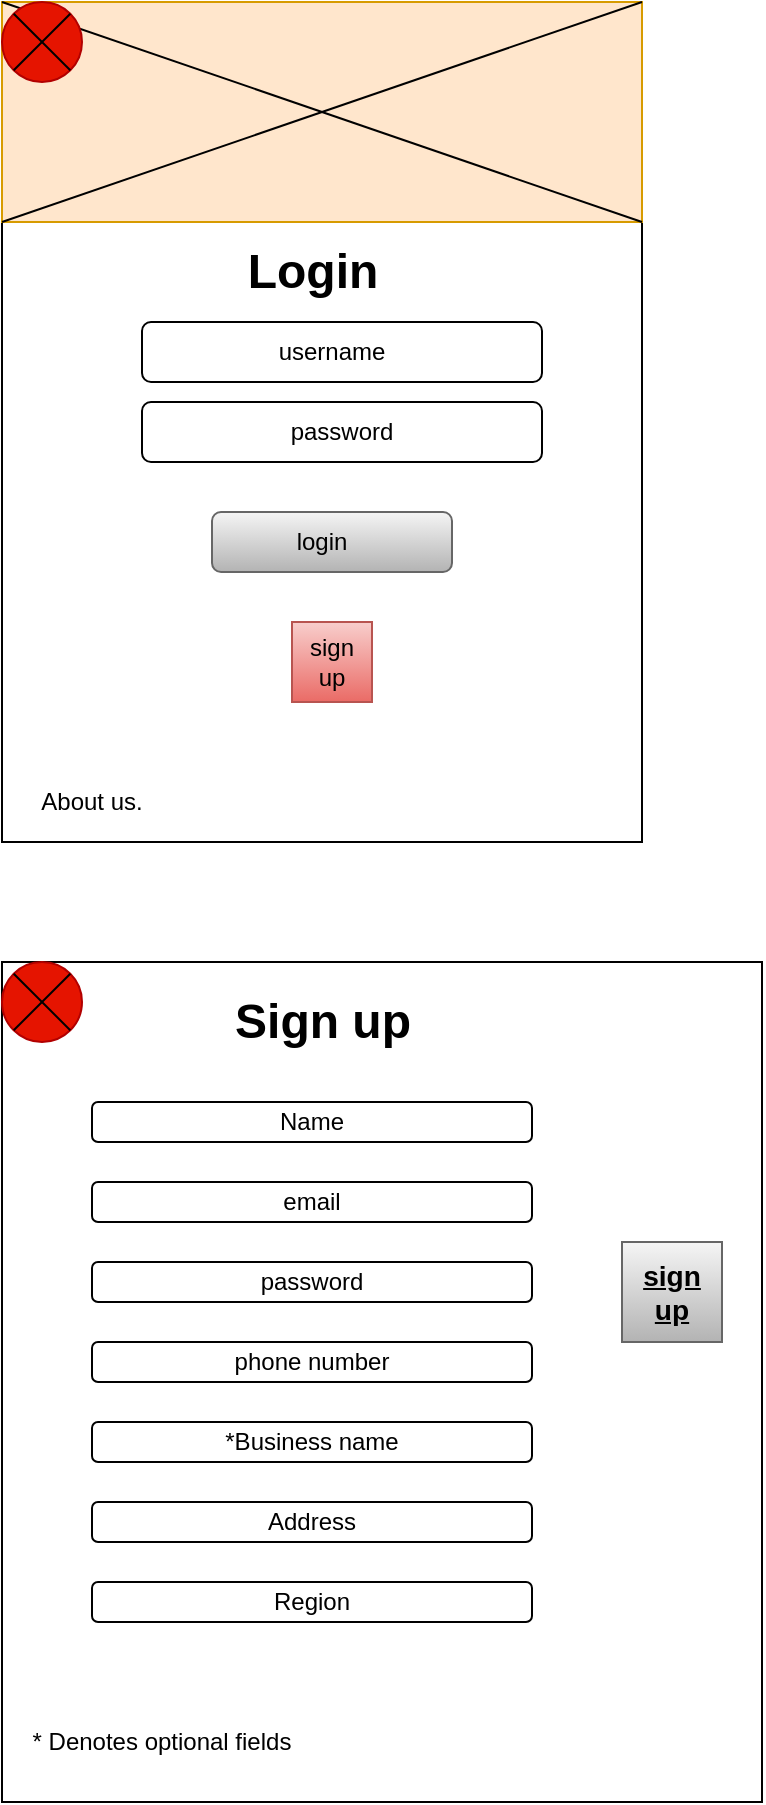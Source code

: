 <mxfile version="15.0.2" type="github" pages="3">
  <diagram id="0Jroy8pLgJWvvqIhOJpj" name="Page-1">
    <mxGraphModel dx="868" dy="450" grid="1" gridSize="10" guides="1" tooltips="1" connect="1" arrows="1" fold="1" page="1" pageScale="1" pageWidth="850" pageHeight="1100" math="0" shadow="0">
      <root>
        <mxCell id="0" />
        <mxCell id="1" parent="0" />
        <mxCell id="FSHXK4mCu5AKaCYNO4c--2" value="" style="rounded=0;whiteSpace=wrap;html=1;direction=south;" vertex="1" parent="1">
          <mxGeometry x="240" y="40" width="320" height="420" as="geometry" />
        </mxCell>
        <mxCell id="FSHXK4mCu5AKaCYNO4c--3" value="" style="rounded=1;whiteSpace=wrap;html=1;" vertex="1" parent="1">
          <mxGeometry x="310" y="200" width="200" height="30" as="geometry" />
        </mxCell>
        <mxCell id="FSHXK4mCu5AKaCYNO4c--4" value="" style="rounded=0;whiteSpace=wrap;html=1;fillColor=#ffe6cc;strokeColor=#d79b00;" vertex="1" parent="1">
          <mxGeometry x="240" y="40" width="320" height="110" as="geometry" />
        </mxCell>
        <mxCell id="FSHXK4mCu5AKaCYNO4c--5" value="username" style="text;html=1;strokeColor=none;fillColor=none;align=center;verticalAlign=middle;whiteSpace=wrap;rounded=0;" vertex="1" parent="1">
          <mxGeometry x="330" y="205" width="150" height="20" as="geometry" />
        </mxCell>
        <mxCell id="FSHXK4mCu5AKaCYNO4c--6" value="password" style="rounded=1;whiteSpace=wrap;html=1;" vertex="1" parent="1">
          <mxGeometry x="310" y="240" width="200" height="30" as="geometry" />
        </mxCell>
        <mxCell id="FSHXK4mCu5AKaCYNO4c--9" value="" style="rounded=1;whiteSpace=wrap;html=1;gradientColor=#b3b3b3;fillColor=#f5f5f5;strokeColor=#666666;" vertex="1" parent="1">
          <mxGeometry x="345" y="295" width="120" height="30" as="geometry" />
        </mxCell>
        <mxCell id="FSHXK4mCu5AKaCYNO4c--10" value="login" style="text;html=1;strokeColor=none;fillColor=none;align=center;verticalAlign=middle;whiteSpace=wrap;rounded=0;" vertex="1" parent="1">
          <mxGeometry x="380" y="300" width="40" height="20" as="geometry" />
        </mxCell>
        <mxCell id="FSHXK4mCu5AKaCYNO4c--13" value="sign up" style="whiteSpace=wrap;html=1;aspect=fixed;fillColor=#f8cecc;strokeColor=#b85450;gradientColor=#ea6b66;" vertex="1" parent="1">
          <mxGeometry x="385" y="350" width="40" height="40" as="geometry" />
        </mxCell>
        <mxCell id="FSHXK4mCu5AKaCYNO4c--14" style="edgeStyle=orthogonalEdgeStyle;rounded=0;orthogonalLoop=1;jettySize=auto;html=1;exitX=0.5;exitY=1;exitDx=0;exitDy=0;" edge="1" parent="1">
          <mxGeometry relative="1" as="geometry">
            <mxPoint x="405" y="400" as="sourcePoint" />
            <mxPoint x="405" y="400" as="targetPoint" />
          </mxGeometry>
        </mxCell>
        <mxCell id="FSHXK4mCu5AKaCYNO4c--18" value="About us." style="text;html=1;strokeColor=none;fillColor=none;align=center;verticalAlign=middle;whiteSpace=wrap;rounded=0;" vertex="1" parent="1">
          <mxGeometry x="250" y="430" width="70" height="20" as="geometry" />
        </mxCell>
        <mxCell id="FSHXK4mCu5AKaCYNO4c--20" value="" style="endArrow=none;html=1;entryX=0;entryY=1;entryDx=0;entryDy=0;" edge="1" parent="1" target="FSHXK4mCu5AKaCYNO4c--4">
          <mxGeometry width="50" height="50" relative="1" as="geometry">
            <mxPoint x="560" y="40" as="sourcePoint" />
            <mxPoint x="420" y="90" as="targetPoint" />
            <Array as="points">
              <mxPoint x="560" y="40" />
            </Array>
          </mxGeometry>
        </mxCell>
        <mxCell id="FSHXK4mCu5AKaCYNO4c--21" value="" style="endArrow=none;html=1;entryX=0;entryY=0;entryDx=0;entryDy=0;exitX=1;exitY=1;exitDx=0;exitDy=0;" edge="1" parent="1" source="FSHXK4mCu5AKaCYNO4c--4" target="FSHXK4mCu5AKaCYNO4c--4">
          <mxGeometry width="50" height="50" relative="1" as="geometry">
            <mxPoint x="400" y="240" as="sourcePoint" />
            <mxPoint x="450" y="190" as="targetPoint" />
          </mxGeometry>
        </mxCell>
        <mxCell id="FSHXK4mCu5AKaCYNO4c--22" value="" style="rounded=0;whiteSpace=wrap;html=1;direction=south;" vertex="1" parent="1">
          <mxGeometry x="240" y="520" width="380" height="420" as="geometry" />
        </mxCell>
        <mxCell id="FSHXK4mCu5AKaCYNO4c--23" value="Login" style="text;strokeColor=none;fillColor=none;html=1;fontSize=24;fontStyle=1;verticalAlign=middle;align=center;" vertex="1" parent="1">
          <mxGeometry x="345" y="160" width="100" height="30" as="geometry" />
        </mxCell>
        <mxCell id="FSHXK4mCu5AKaCYNO4c--24" value="Sign up" style="text;strokeColor=none;fillColor=none;html=1;fontSize=24;fontStyle=1;verticalAlign=middle;align=center;" vertex="1" parent="1">
          <mxGeometry x="350" y="535" width="100" height="30" as="geometry" />
        </mxCell>
        <mxCell id="FSHXK4mCu5AKaCYNO4c--25" value="Name" style="rounded=1;whiteSpace=wrap;html=1;" vertex="1" parent="1">
          <mxGeometry x="285" y="590" width="220" height="20" as="geometry" />
        </mxCell>
        <mxCell id="FSHXK4mCu5AKaCYNO4c--27" value="email" style="rounded=1;whiteSpace=wrap;html=1;" vertex="1" parent="1">
          <mxGeometry x="285" y="630" width="220" height="20" as="geometry" />
        </mxCell>
        <mxCell id="FSHXK4mCu5AKaCYNO4c--28" value="password" style="rounded=1;whiteSpace=wrap;html=1;" vertex="1" parent="1">
          <mxGeometry x="285" y="670" width="220" height="20" as="geometry" />
        </mxCell>
        <mxCell id="FSHXK4mCu5AKaCYNO4c--29" value="phone number" style="rounded=1;whiteSpace=wrap;html=1;" vertex="1" parent="1">
          <mxGeometry x="285" y="710" width="220" height="20" as="geometry" />
        </mxCell>
        <mxCell id="FSHXK4mCu5AKaCYNO4c--30" value="*Business name" style="rounded=1;whiteSpace=wrap;html=1;" vertex="1" parent="1">
          <mxGeometry x="285" y="750" width="220" height="20" as="geometry" />
        </mxCell>
        <mxCell id="FSHXK4mCu5AKaCYNO4c--31" value="Region" style="rounded=1;whiteSpace=wrap;html=1;" vertex="1" parent="1">
          <mxGeometry x="285" y="830" width="220" height="20" as="geometry" />
        </mxCell>
        <mxCell id="FSHXK4mCu5AKaCYNO4c--32" value="Address" style="rounded=1;whiteSpace=wrap;html=1;" vertex="1" parent="1">
          <mxGeometry x="285" y="790" width="220" height="20" as="geometry" />
        </mxCell>
        <mxCell id="FSHXK4mCu5AKaCYNO4c--33" value="&lt;h3&gt;&lt;b&gt;&lt;u&gt;sign up&lt;/u&gt;&lt;/b&gt;&lt;/h3&gt;" style="whiteSpace=wrap;html=1;aspect=fixed;gradientColor=#b3b3b3;fillColor=#f5f5f5;strokeColor=#666666;" vertex="1" parent="1">
          <mxGeometry x="550" y="660" width="50" height="50" as="geometry" />
        </mxCell>
        <mxCell id="s9U9jVLza5ebtQFpq8Rp-1" value="" style="ellipse;whiteSpace=wrap;html=1;aspect=fixed;fillColor=#e51400;strokeColor=#B20000;fontColor=#ffffff;" vertex="1" parent="1">
          <mxGeometry x="240" y="520" width="40" height="40" as="geometry" />
        </mxCell>
        <mxCell id="s9U9jVLza5ebtQFpq8Rp-4" value="" style="endArrow=none;html=1;exitX=0;exitY=1;exitDx=0;exitDy=0;entryX=1;entryY=0;entryDx=0;entryDy=0;" edge="1" parent="1" source="s9U9jVLza5ebtQFpq8Rp-1" target="s9U9jVLza5ebtQFpq8Rp-1">
          <mxGeometry width="50" height="50" relative="1" as="geometry">
            <mxPoint x="250" y="570" as="sourcePoint" />
            <mxPoint x="300" y="530" as="targetPoint" />
          </mxGeometry>
        </mxCell>
        <mxCell id="s9U9jVLza5ebtQFpq8Rp-5" value="" style="endArrow=none;html=1;entryX=0;entryY=0;entryDx=0;entryDy=0;exitX=1;exitY=1;exitDx=0;exitDy=0;" edge="1" parent="1" source="s9U9jVLza5ebtQFpq8Rp-1" target="s9U9jVLza5ebtQFpq8Rp-1">
          <mxGeometry width="50" height="50" relative="1" as="geometry">
            <mxPoint x="280" y="560" as="sourcePoint" />
            <mxPoint x="300" y="530" as="targetPoint" />
          </mxGeometry>
        </mxCell>
        <mxCell id="s9U9jVLza5ebtQFpq8Rp-6" value="" style="ellipse;whiteSpace=wrap;html=1;aspect=fixed;fillColor=#e51400;strokeColor=#B20000;fontColor=#ffffff;" vertex="1" parent="1">
          <mxGeometry x="240" y="40" width="40" height="40" as="geometry" />
        </mxCell>
        <mxCell id="s9U9jVLza5ebtQFpq8Rp-8" value="" style="endArrow=none;html=1;entryX=1;entryY=0;entryDx=0;entryDy=0;exitX=0;exitY=1;exitDx=0;exitDy=0;" edge="1" parent="1" source="s9U9jVLza5ebtQFpq8Rp-6" target="s9U9jVLza5ebtQFpq8Rp-6">
          <mxGeometry width="50" height="50" relative="1" as="geometry">
            <mxPoint x="240" y="100" as="sourcePoint" />
            <mxPoint x="290" y="50" as="targetPoint" />
          </mxGeometry>
        </mxCell>
        <mxCell id="s9U9jVLza5ebtQFpq8Rp-9" value="" style="endArrow=none;html=1;entryX=0;entryY=0;entryDx=0;entryDy=0;exitX=1;exitY=1;exitDx=0;exitDy=0;" edge="1" parent="1" source="s9U9jVLza5ebtQFpq8Rp-6" target="s9U9jVLza5ebtQFpq8Rp-6">
          <mxGeometry width="50" height="50" relative="1" as="geometry">
            <mxPoint x="250" y="100" as="sourcePoint" />
            <mxPoint x="300" y="50" as="targetPoint" />
          </mxGeometry>
        </mxCell>
        <mxCell id="ybYBSAJBtvHyRNTxzyyX-1" value="* Denotes optional fields" style="text;html=1;strokeColor=none;fillColor=none;align=center;verticalAlign=middle;whiteSpace=wrap;rounded=0;" vertex="1" parent="1">
          <mxGeometry x="240" y="900" width="160" height="20" as="geometry" />
        </mxCell>
      </root>
    </mxGraphModel>
  </diagram>
  <diagram id="qrCWRvRI-VbcxUDhBdou" name="Page-2">
    <mxGraphModel dx="868" dy="450" grid="1" gridSize="10" guides="1" tooltips="1" connect="1" arrows="1" fold="1" page="1" pageScale="1" pageWidth="850" pageHeight="1100" math="0" shadow="0">
      <root>
        <mxCell id="YDhgUEq8NMFfj6ic2yer-0" />
        <mxCell id="YDhgUEq8NMFfj6ic2yer-1" parent="YDhgUEq8NMFfj6ic2yer-0" />
        <mxCell id="FrQx_xP-0CcwSULL19m4-1" value="" style="rounded=0;whiteSpace=wrap;html=1;" vertex="1" parent="YDhgUEq8NMFfj6ic2yer-1">
          <mxGeometry x="70" y="40" width="730" height="360" as="geometry" />
        </mxCell>
        <mxCell id="FrQx_xP-0CcwSULL19m4-6" value="&lt;h1&gt;Welcome (User)&lt;/h1&gt;&lt;p&gt;&lt;br&gt;&lt;/p&gt;" style="text;html=1;strokeColor=none;fillColor=none;spacing=5;spacingTop=-20;whiteSpace=wrap;overflow=hidden;rounded=0;" vertex="1" parent="YDhgUEq8NMFfj6ic2yer-1">
          <mxGeometry x="70" y="40" width="270" height="40" as="geometry" />
        </mxCell>
        <mxCell id="dO2qQ3ZHadAOC3qE45s8-0" value="&lt;font style=&quot;font-size: 21px&quot;&gt;Order&amp;nbsp;&lt;/font&gt;" style="rounded=1;whiteSpace=wrap;html=1;" vertex="1" parent="YDhgUEq8NMFfj6ic2yer-1">
          <mxGeometry x="260" y="120" width="270" height="60" as="geometry" />
        </mxCell>
        <mxCell id="dO2qQ3ZHadAOC3qE45s8-1" value="&lt;font style=&quot;font-size: 21px&quot;&gt;Distribute&lt;/font&gt;" style="rounded=1;whiteSpace=wrap;html=1;" vertex="1" parent="YDhgUEq8NMFfj6ic2yer-1">
          <mxGeometry x="260" y="220" width="270" height="60" as="geometry" />
        </mxCell>
        <mxCell id="dO2qQ3ZHadAOC3qE45s8-2" value="None of the above?" style="text;html=1;strokeColor=none;fillColor=none;align=center;verticalAlign=middle;whiteSpace=wrap;rounded=0;" vertex="1" parent="YDhgUEq8NMFfj6ic2yer-1">
          <mxGeometry x="305" y="320" width="180" height="20" as="geometry" />
        </mxCell>
        <mxCell id="dO2qQ3ZHadAOC3qE45s8-3" value="" style="rounded=0;whiteSpace=wrap;html=1;" vertex="1" parent="YDhgUEq8NMFfj6ic2yer-1">
          <mxGeometry x="70" y="440" width="730" height="360" as="geometry" />
        </mxCell>
        <mxCell id="dO2qQ3ZHadAOC3qE45s8-4" value="&lt;h1&gt;Order&lt;/h1&gt;&lt;p&gt;please fill the details below to request your order&lt;/p&gt;" style="text;html=1;strokeColor=none;fillColor=none;spacing=5;spacingTop=-20;whiteSpace=wrap;overflow=hidden;rounded=0;" vertex="1" parent="YDhgUEq8NMFfj6ic2yer-1">
          <mxGeometry x="80" y="450" width="300" height="70" as="geometry" />
        </mxCell>
        <mxCell id="dO2qQ3ZHadAOC3qE45s8-5" value="&#xa;&#xa;&lt;span style=&quot;color: rgb(0, 0, 0); font-family: helvetica; font-size: 12px; font-style: normal; font-weight: 400; letter-spacing: normal; text-align: center; text-indent: 0px; text-transform: none; word-spacing: 0px; background-color: rgb(248, 249, 250); display: inline; float: none;&quot;&gt;Item name&lt;/span&gt;&#xa;&#xa;" style="rounded=1;whiteSpace=wrap;html=1;" vertex="1" parent="YDhgUEq8NMFfj6ic2yer-1">
          <mxGeometry x="170" y="540" width="330" height="30" as="geometry" />
        </mxCell>
        <mxCell id="dO2qQ3ZHadAOC3qE45s8-6" value="Quantity" style="rounded=1;whiteSpace=wrap;html=1;" vertex="1" parent="YDhgUEq8NMFfj6ic2yer-1">
          <mxGeometry x="170" y="620" width="330" height="30" as="geometry" />
        </mxCell>
        <mxCell id="dO2qQ3ZHadAOC3qE45s8-7" value="Cancel" style="rounded=1;whiteSpace=wrap;html=1;" vertex="1" parent="YDhgUEq8NMFfj6ic2yer-1">
          <mxGeometry x="650" y="740" width="140" height="30" as="geometry" />
        </mxCell>
        <mxCell id="dO2qQ3ZHadAOC3qE45s8-8" value="Submit" style="rounded=1;whiteSpace=wrap;html=1;" vertex="1" parent="YDhgUEq8NMFfj6ic2yer-1">
          <mxGeometry x="80" y="740" width="90" height="30" as="geometry" />
        </mxCell>
        <mxCell id="dO2qQ3ZHadAOC3qE45s8-9" value="Available suppliers" style="rounded=1;whiteSpace=wrap;html=1;" vertex="1" parent="YDhgUEq8NMFfj6ic2yer-1">
          <mxGeometry x="170" y="670" width="330" height="30" as="geometry" />
        </mxCell>
        <mxCell id="dO2qQ3ZHadAOC3qE45s8-10" value="Type" style="rounded=1;whiteSpace=wrap;html=1;" vertex="1" parent="YDhgUEq8NMFfj6ic2yer-1">
          <mxGeometry x="170" y="580" width="330" height="30" as="geometry" />
        </mxCell>
      </root>
    </mxGraphModel>
  </diagram>
  <diagram id="62s2M6GIQ3n2fobgXOk3" name="Page-3">
    <mxGraphModel dx="868" dy="450" grid="1" gridSize="10" guides="1" tooltips="1" connect="1" arrows="1" fold="1" page="1" pageScale="1" pageWidth="850" pageHeight="1100" math="0" shadow="0">
      <root>
        <mxCell id="cVJH5jPAubQ9RdkLhXRU-0" />
        <mxCell id="cVJH5jPAubQ9RdkLhXRU-1" parent="cVJH5jPAubQ9RdkLhXRU-0" />
        <mxCell id="vnYlUb4loX2XMJD070LL-0" value="" style="rounded=0;whiteSpace=wrap;html=1;" vertex="1" parent="cVJH5jPAubQ9RdkLhXRU-1">
          <mxGeometry x="70" y="40" width="730" height="360" as="geometry" />
        </mxCell>
      </root>
    </mxGraphModel>
  </diagram>
</mxfile>
